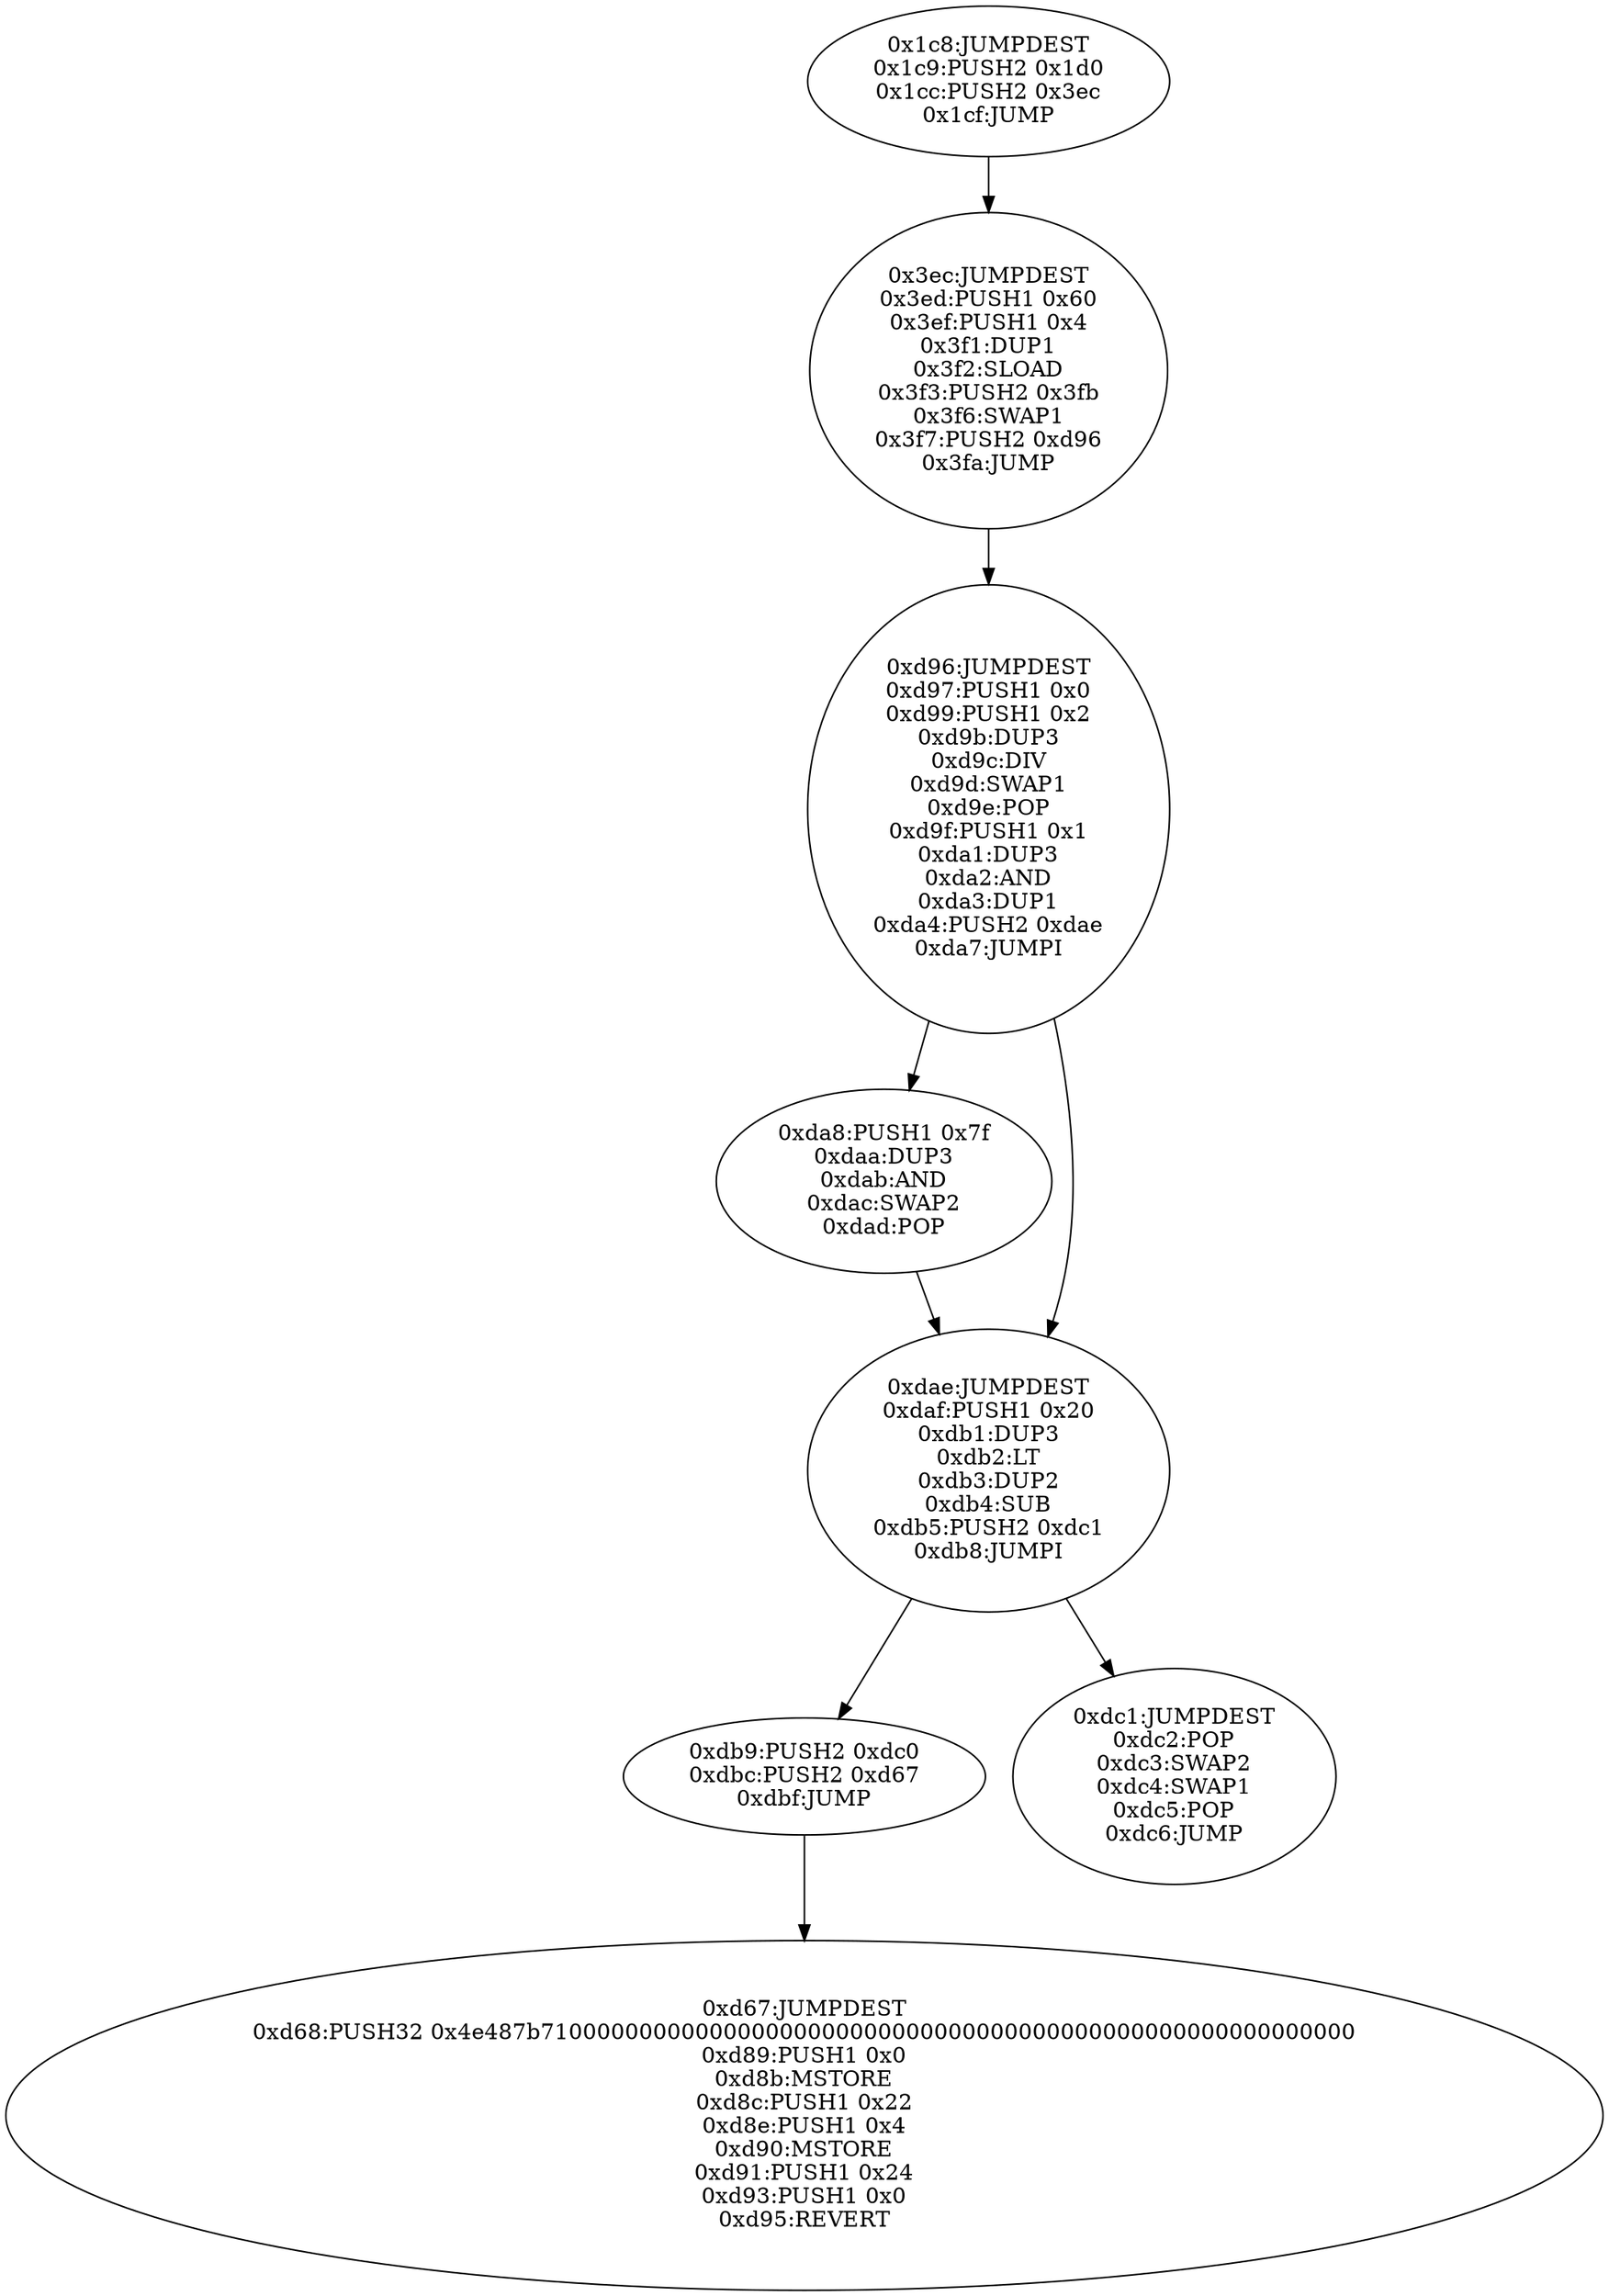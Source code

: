 digraph{
456[label="0x1c8:JUMPDEST
0x1c9:PUSH2 0x1d0
0x1cc:PUSH2 0x3ec
0x1cf:JUMP"]
456 -> 1004
1004[label="0x3ec:JUMPDEST
0x3ed:PUSH1 0x60
0x3ef:PUSH1 0x4
0x3f1:DUP1
0x3f2:SLOAD
0x3f3:PUSH2 0x3fb
0x3f6:SWAP1
0x3f7:PUSH2 0xd96
0x3fa:JUMP"]
1004 -> 3478
3478[label="0xd96:JUMPDEST
0xd97:PUSH1 0x0
0xd99:PUSH1 0x2
0xd9b:DUP3
0xd9c:DIV
0xd9d:SWAP1
0xd9e:POP
0xd9f:PUSH1 0x1
0xda1:DUP3
0xda2:AND
0xda3:DUP1
0xda4:PUSH2 0xdae
0xda7:JUMPI"]
3478 -> 3496
3478 -> 3502
3496[label="0xda8:PUSH1 0x7f
0xdaa:DUP3
0xdab:AND
0xdac:SWAP2
0xdad:POP"]
3496 -> 3502
3502[label="0xdae:JUMPDEST
0xdaf:PUSH1 0x20
0xdb1:DUP3
0xdb2:LT
0xdb3:DUP2
0xdb4:SUB
0xdb5:PUSH2 0xdc1
0xdb8:JUMPI"]
3502 -> 3513
3502 -> 3521
3513[label="0xdb9:PUSH2 0xdc0
0xdbc:PUSH2 0xd67
0xdbf:JUMP"]
3513 -> 3431
3431[label="0xd67:JUMPDEST
0xd68:PUSH32 0x4e487b7100000000000000000000000000000000000000000000000000000000
0xd89:PUSH1 0x0
0xd8b:MSTORE
0xd8c:PUSH1 0x22
0xd8e:PUSH1 0x4
0xd90:MSTORE
0xd91:PUSH1 0x24
0xd93:PUSH1 0x0
0xd95:REVERT"]
3521[label="0xdc1:JUMPDEST
0xdc2:POP
0xdc3:SWAP2
0xdc4:SWAP1
0xdc5:POP
0xdc6:JUMP"]

}